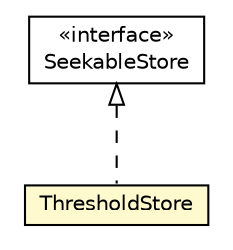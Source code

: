 #!/usr/local/bin/dot
#
# Class diagram 
# Generated by UMLGraph version 5.1 (http://www.umlgraph.org/)
#

digraph G {
	edge [fontname="Helvetica",fontsize=10,labelfontname="Helvetica",labelfontsize=10];
	node [fontname="Helvetica",fontsize=10,shape=plaintext];
	nodesep=0.25;
	ranksep=0.5;
	// com.gc.iotools.stream.store.SeekableStore
	c1986 [label=<<table title="com.gc.iotools.stream.store.SeekableStore" border="0" cellborder="1" cellspacing="0" cellpadding="2" port="p" href="./SeekableStore.html">
		<tr><td><table border="0" cellspacing="0" cellpadding="1">
<tr><td align="center" balign="center"> &#171;interface&#187; </td></tr>
<tr><td align="center" balign="center"> SeekableStore </td></tr>
		</table></td></tr>
		</table>>, fontname="Helvetica", fontcolor="black", fontsize=10.0];
	// com.gc.iotools.stream.store.ThresholdStore
	c1987 [label=<<table title="com.gc.iotools.stream.store.ThresholdStore" border="0" cellborder="1" cellspacing="0" cellpadding="2" port="p" bgcolor="lemonChiffon" href="./ThresholdStore.html">
		<tr><td><table border="0" cellspacing="0" cellpadding="1">
<tr><td align="center" balign="center"> ThresholdStore </td></tr>
		</table></td></tr>
		</table>>, fontname="Helvetica", fontcolor="black", fontsize=10.0];
	//com.gc.iotools.stream.store.ThresholdStore implements com.gc.iotools.stream.store.SeekableStore
	c1986:p -> c1987:p [dir=back,arrowtail=empty,style=dashed];
}


